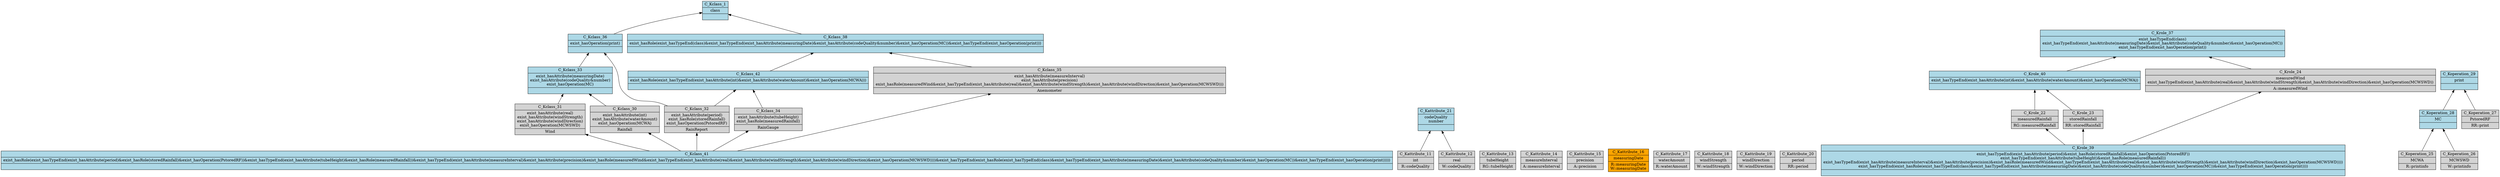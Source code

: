 digraph G { 
	rankdir=BT;
subgraph Kclass { 
label="Kclass";
41 [shape=record,style=filled,fillcolor=lightblue,label="{C_Kclass_41|exist_hasRole(exist_hasTypeEnd(exist_hasAttribute(period)&exist_hasRole(storedRainfall)&exist_hasOperation(PstoredRF))&exist_hasTypeEnd(exist_hasAttribute(tubeHeight)&exist_hasRole(measuredRainfall))&exist_hasTypeEnd(exist_hasAttribute(measureInterval)&exist_hasAttribute(precision)&exist_hasRole(measuredWind&exist_hasTypeEnd(exist_hasAttribute(real)&exist_hasAttribute(windStrength)&exist_hasAttribute(windDirection)&exist_hasOperation(MCWSWD))))&exist_hasTypeEnd(exist_hasRole(exist_hasTypeEnd(class)&exist_hasTypeEnd(exist_hasAttribute(measuringDate)&exist_hasAttribute(codeQuality&number)&exist_hasOperation(MC))&exist_hasTypeEnd(exist_hasOperation(print)))))\n|}"];
32 [shape=record,style=filled,label="{C_Kclass_32|exist_hasAttribute(period)\nexist_hasRole(storedRainfall)\nexist_hasOperation(PstoredRF)\n|RainReport\n}"];
34 [shape=record,style=filled,label="{C_Kclass_34|exist_hasAttribute(tubeHeight)\nexist_hasRole(measuredRainfall)\n|RainGauge\n}"];
30 [shape=record,style=filled,label="{C_Kclass_30|exist_hasAttribute(int)\nexist_hasAttribute(waterAmount)\nexist_hasOperation(MCWA)\n|Rainfall\n}"];
31 [shape=record,style=filled,label="{C_Kclass_31|exist_hasAttribute(real)\nexist_hasAttribute(windStrength)\nexist_hasAttribute(windDirection)\nexist_hasOperation(MCWSWD)\n|Wind\n}"];
35 [shape=record,style=filled,label="{C_Kclass_35|exist_hasAttribute(measureInterval)\nexist_hasAttribute(precision)\nexist_hasRole(measuredWind&exist_hasTypeEnd(exist_hasAttribute(real)&exist_hasAttribute(windStrength)&exist_hasAttribute(windDirection)&exist_hasOperation(MCWSWD)))\n|Anemometer\n}"];
33 [shape=record,style=filled,fillcolor=lightblue,label="{C_Kclass_33|exist_hasAttribute(measuringDate)\nexist_hasAttribute(codeQuality&number)\nexist_hasOperation(MC)\n|}"];
42 [shape=record,style=filled,fillcolor=lightblue,label="{C_Kclass_42|exist_hasRole(exist_hasTypeEnd(exist_hasAttribute(int)&exist_hasAttribute(waterAmount)&exist_hasOperation(MCWA)))\n|}"];
36 [shape=record,style=filled,fillcolor=lightblue,label="{C_Kclass_36|exist_hasOperation(print)\n|}"];
38 [shape=record,style=filled,fillcolor=lightblue,label="{C_Kclass_38|exist_hasRole(exist_hasTypeEnd(class)&exist_hasTypeEnd(exist_hasAttribute(measuringDate)&exist_hasAttribute(codeQuality&number)&exist_hasOperation(MC))&exist_hasTypeEnd(exist_hasOperation(print)))\n|}"];
1 [shape=record,style=filled,fillcolor=lightblue,label="{C_Kclass_1|class\n|}"];
	41 -> 32
	41 -> 34
	41 -> 30
	41 -> 31
	41 -> 35
	30 -> 33
	31 -> 33
	32 -> 42
	34 -> 42
	32 -> 36
	33 -> 36
	35 -> 38
	42 -> 38
	36 -> 1
	38 -> 1
}
subgraph Kattribute { 
label="Kattribute";
11 [shape=record,style=filled,label="{C_Kattribute_11|int\n|R::codeQuality\n}"];
12 [shape=record,style=filled,label="{C_Kattribute_12|real\n|W::codeQuality\n}"];
13 [shape=record,style=filled,label="{C_Kattribute_13|tubeHeight\n|RG::tubeHeight\n}"];
14 [shape=record,style=filled,label="{C_Kattribute_14|measureInterval\n|A::measureInterval\n}"];
15 [shape=record,style=filled,label="{C_Kattribute_15|precision\n|A::precision\n}"];
16 [shape=record,style=filled,fillcolor=orange,label="{C_Kattribute_16|measuringDate\n|R::measuringDate\nW::measuringDate\n}"];
17 [shape=record,style=filled,label="{C_Kattribute_17|waterAmount\n|R::waterAmount\n}"];
18 [shape=record,style=filled,label="{C_Kattribute_18|windStrength\n|W::windStrength\n}"];
19 [shape=record,style=filled,label="{C_Kattribute_19|windDirection\n|W::windDirection\n}"];
20 [shape=record,style=filled,label="{C_Kattribute_20|period\n|RR::period\n}"];
21 [shape=record,style=filled,fillcolor=lightblue,label="{C_Kattribute_21|codeQuality\nnumber\n|}"];
	11 -> 21
	12 -> 21
}
subgraph Krole { 
label="Krole";
39 [shape=record,style=filled,fillcolor=lightblue,label="{C_Krole_39|exist_hasTypeEnd(exist_hasAttribute(period)&exist_hasRole(storedRainfall)&exist_hasOperation(PstoredRF))\nexist_hasTypeEnd(exist_hasAttribute(tubeHeight)&exist_hasRole(measuredRainfall))\nexist_hasTypeEnd(exist_hasAttribute(measureInterval)&exist_hasAttribute(precision)&exist_hasRole(measuredWind&exist_hasTypeEnd(exist_hasAttribute(real)&exist_hasAttribute(windStrength)&exist_hasAttribute(windDirection)&exist_hasOperation(MCWSWD))))\nexist_hasTypeEnd(exist_hasRole(exist_hasTypeEnd(class)&exist_hasTypeEnd(exist_hasAttribute(measuringDate)&exist_hasAttribute(codeQuality&number)&exist_hasOperation(MC))&exist_hasTypeEnd(exist_hasOperation(print))))\n|}"];
22 [shape=record,style=filled,label="{C_Krole_22|measuredRainfall\n|RG::measuredRainfall\n}"];
23 [shape=record,style=filled,label="{C_Krole_23|storedRainfall\n|RR::storedRainfall\n}"];
24 [shape=record,style=filled,label="{C_Krole_24|measuredWind\nexist_hasTypeEnd(exist_hasAttribute(real)&exist_hasAttribute(windStrength)&exist_hasAttribute(windDirection)&exist_hasOperation(MCWSWD))\n|A::measuredWind\n}"];
40 [shape=record,style=filled,fillcolor=lightblue,label="{C_Krole_40|exist_hasTypeEnd(exist_hasAttribute(int)&exist_hasAttribute(waterAmount)&exist_hasOperation(MCWA))\n|}"];
37 [shape=record,style=filled,fillcolor=lightblue,label="{C_Krole_37|exist_hasTypeEnd(class)\nexist_hasTypeEnd(exist_hasAttribute(measuringDate)&exist_hasAttribute(codeQuality&number)&exist_hasOperation(MC))\nexist_hasTypeEnd(exist_hasOperation(print))\n|}"];
	39 -> 22
	39 -> 23
	39 -> 24
	22 -> 40
	23 -> 40
	24 -> 37
	40 -> 37
}
subgraph Koperation { 
label="Koperation";
25 [shape=record,style=filled,label="{C_Koperation_25|MCWA\n|R::printinfo\n}"];
26 [shape=record,style=filled,label="{C_Koperation_26|MCWSWD\n|W::printinfo\n}"];
27 [shape=record,style=filled,label="{C_Koperation_27|PstoredRF\n|RR::print\n}"];
28 [shape=record,style=filled,fillcolor=lightblue,label="{C_Koperation_28|MC\n|}"];
29 [shape=record,style=filled,fillcolor=lightblue,label="{C_Koperation_29|print\n|}"];
	25 -> 28
	26 -> 28
	27 -> 29
	28 -> 29
}
}